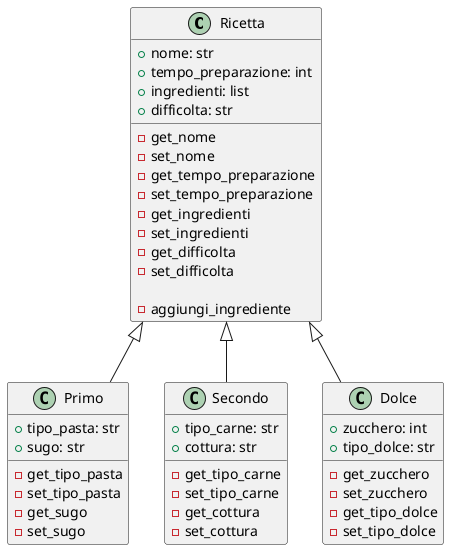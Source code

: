 @startuml es11

class Ricetta{
    + nome: str
    + tempo_preparazione: int
    + ingredienti: list
    + difficolta: str
___
    - get_nome
    - set_nome
    - get_tempo_preparazione
    - set_tempo_preparazione
    - get_ingredienti
    - set_ingredienti
    - get_difficolta
    - set_difficolta

    - aggiungi_ingrediente
}

class Primo{
    + tipo_pasta: str
    + sugo: str
___
    - get_tipo_pasta
    - set_tipo_pasta
    - get_sugo
    - set_sugo
}

class Secondo{
    + tipo_carne: str
    + cottura: str
___
    - get_tipo_carne
    - set_tipo_carne
    - get_cottura
    - set_cottura
}

class Dolce{
    + zucchero: int
    + tipo_dolce: str
___
    - get_zucchero
    - set_zucchero
    - get_tipo_dolce
    - set_tipo_dolce
}

Ricetta <|-- Primo
Ricetta <|-- Secondo
Ricetta <|-- Dolce